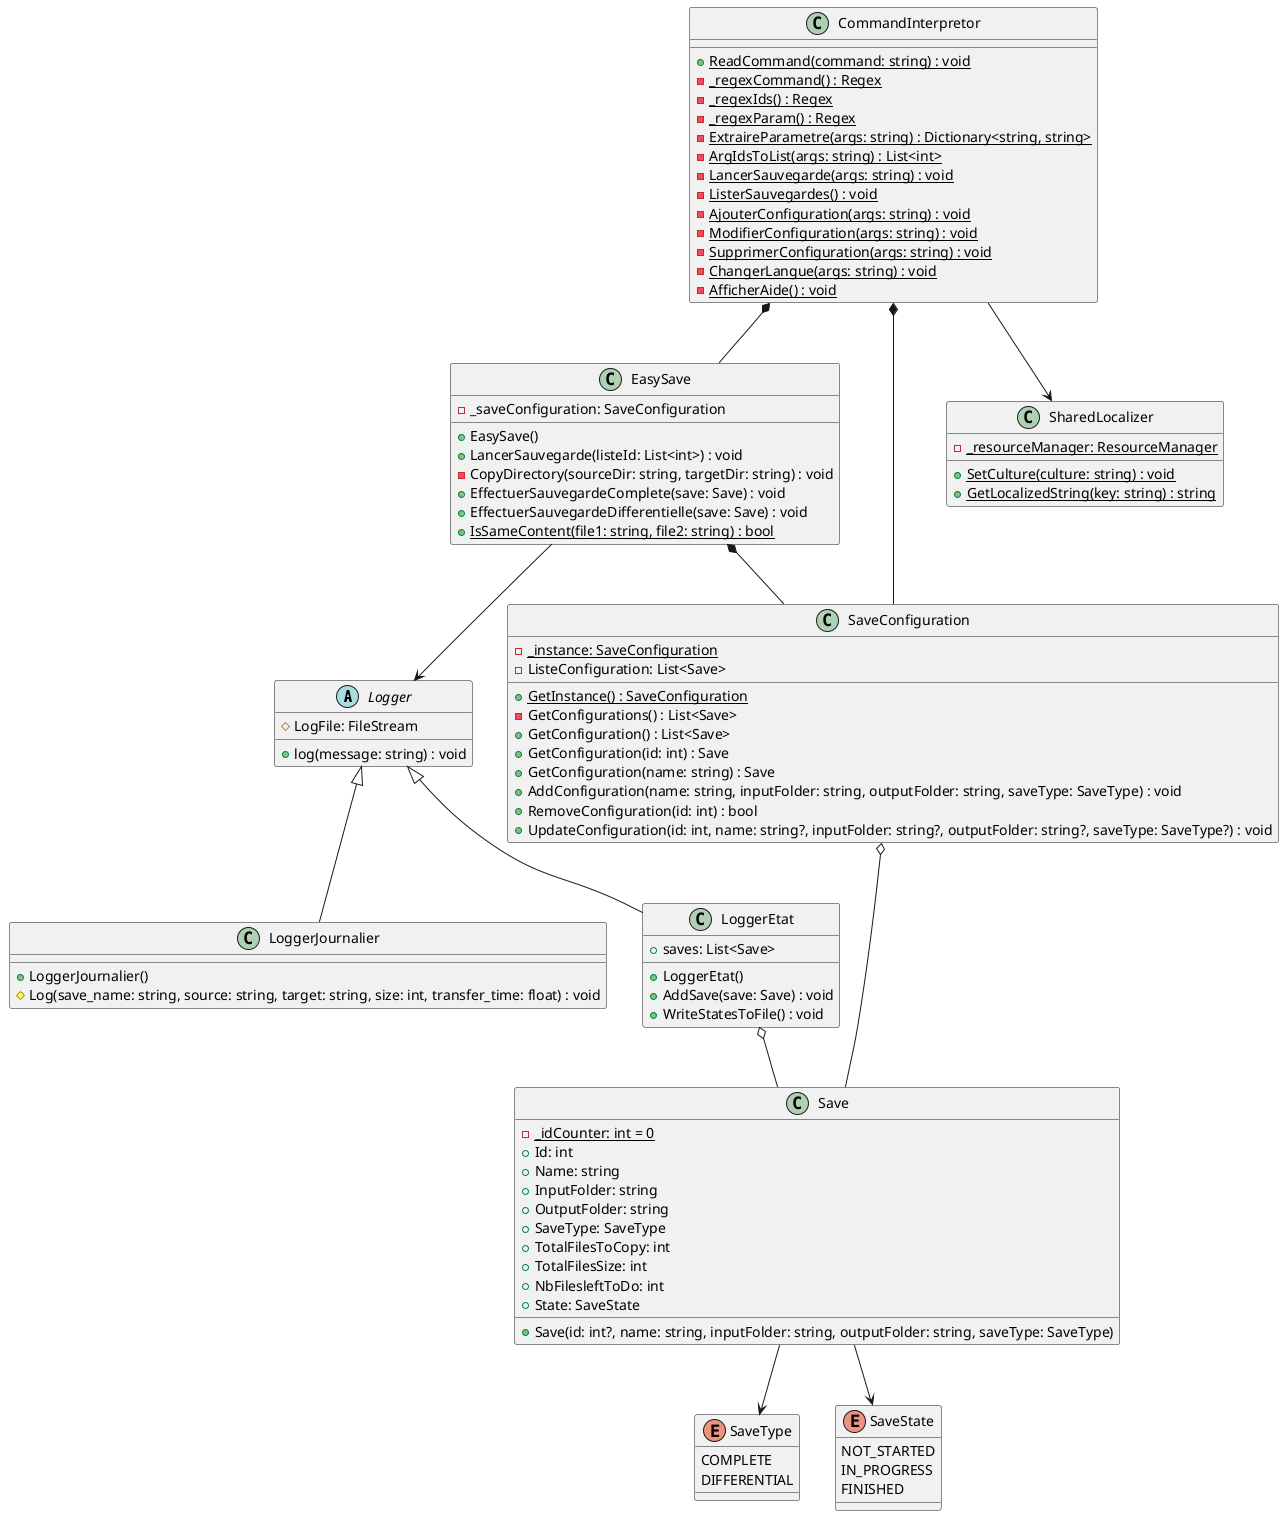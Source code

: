 @startuml Diagramme de classe
abstract class Logger {
    #LogFile: FileStream
    +log(message: string) : void
}

Logger <|-- LoggerJournalier
class LoggerJournalier {
    +LoggerJournalier()
    #Log(save_name: string, source: string, target: string, size: int, transfer_time: float) : void
}

Logger <|-- LoggerEtat
LoggerEtat o-- Save
class LoggerEtat {
    +saves: List<Save>
    +LoggerEtat()
    +AddSave(save: Save) : void
    +WriteStatesToFile() : void
}

EasySave *-- SaveConfiguration
EasySave --> Logger
class EasySave {
    -_saveConfiguration: SaveConfiguration
    +EasySave()
    +LancerSauvegarde(listeId: List<int>) : void
    -CopyDirectory(sourceDir: string, targetDir: string) : void
    +EffectuerSauvegardeComplete(save: Save) : void
    +EffectuerSauvegardeDifferentielle(save: Save) : void
    {static}+IsSameContent(file1: string, file2: string) : bool
}

SaveConfiguration o-- Save
class SaveConfiguration {
	{static}-_instance: SaveConfiguration
	-ListeConfiguration: List<Save>
	{static}+GetInstance() : SaveConfiguration
	-GetConfigurations() : List<Save>
	+GetConfiguration() : List<Save>
	+GetConfiguration(id: int) : Save
	+GetConfiguration(name: string) : Save
	+AddConfiguration(name: string, inputFolder: string, outputFolder: string, saveType: SaveType) : void
	+RemoveConfiguration(id: int) : bool
	+UpdateConfiguration(id: int, name: string?, inputFolder: string?, outputFolder: string?, saveType: SaveType?) : void
}

enum SaveType {
  COMPLETE
  DIFFERENTIAL
}

enum SaveState {
  NOT_STARTED
  IN_PROGRESS
  FINISHED
}

Save --> SaveType
Save --> SaveState
class Save {
	{static}-_idCounter: int = 0
	+Id: int
	+Name: string
	+InputFolder: string
	+OutputFolder: string
	+SaveType: SaveType
	+TotalFilesToCopy: int
	+TotalFilesSize: int
	+NbFilesleftToDo: int
	+State: SaveState
	+Save(id: int?, name: string, inputFolder: string, outputFolder: string, saveType: SaveType)

}

class SharedLocalizer {
	{static}-_resourceManager: ResourceManager
	{static}+SetCulture(culture: string) : void
	{static}+GetLocalizedString(key: string) : string
}

CommandInterpretor --> SharedLocalizer
CommandInterpretor *-- SaveConfiguration
CommandInterpretor *-- EasySave
class CommandInterpretor {
	{static}+ReadCommand(command: string) : void
	{static}-_regexCommand() : Regex
	{static}-_regexIds() : Regex
	{static}-_regexParam() : Regex
	{static}-ExtraireParametre(args: string) : Dictionary<string, string>
	{static}-ArgIdsToList(args: string) : List<int>
	{static}-LancerSauvegarde(args: string) : void
	{static}-ListerSauvegardes() : void
	{static}-AjouterConfiguration(args: string) : void
	{static}-ModifierConfiguration(args: string) : void
	{static}-SupprimerConfiguration(args: string) : void
	{static}-ChangerLangue(args: string) : void
	{static}-AfficherAide() : void
}
@enduml